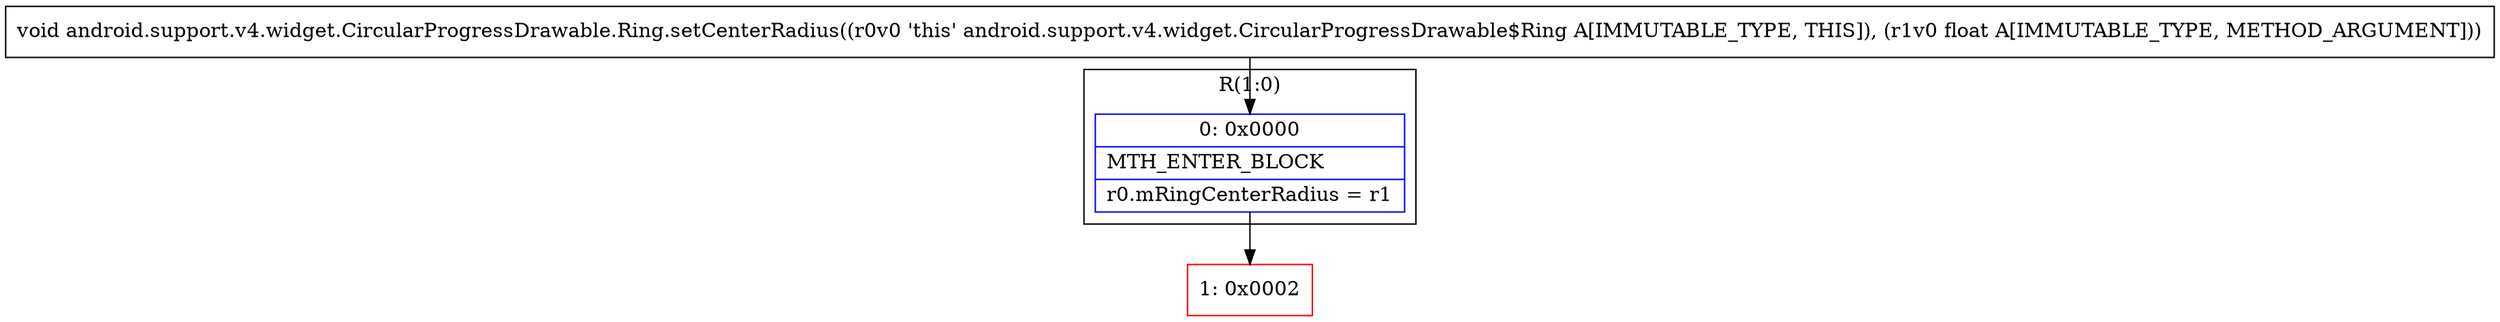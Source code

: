 digraph "CFG forandroid.support.v4.widget.CircularProgressDrawable.Ring.setCenterRadius(F)V" {
subgraph cluster_Region_219045888 {
label = "R(1:0)";
node [shape=record,color=blue];
Node_0 [shape=record,label="{0\:\ 0x0000|MTH_ENTER_BLOCK\l|r0.mRingCenterRadius = r1\l}"];
}
Node_1 [shape=record,color=red,label="{1\:\ 0x0002}"];
MethodNode[shape=record,label="{void android.support.v4.widget.CircularProgressDrawable.Ring.setCenterRadius((r0v0 'this' android.support.v4.widget.CircularProgressDrawable$Ring A[IMMUTABLE_TYPE, THIS]), (r1v0 float A[IMMUTABLE_TYPE, METHOD_ARGUMENT])) }"];
MethodNode -> Node_0;
Node_0 -> Node_1;
}

